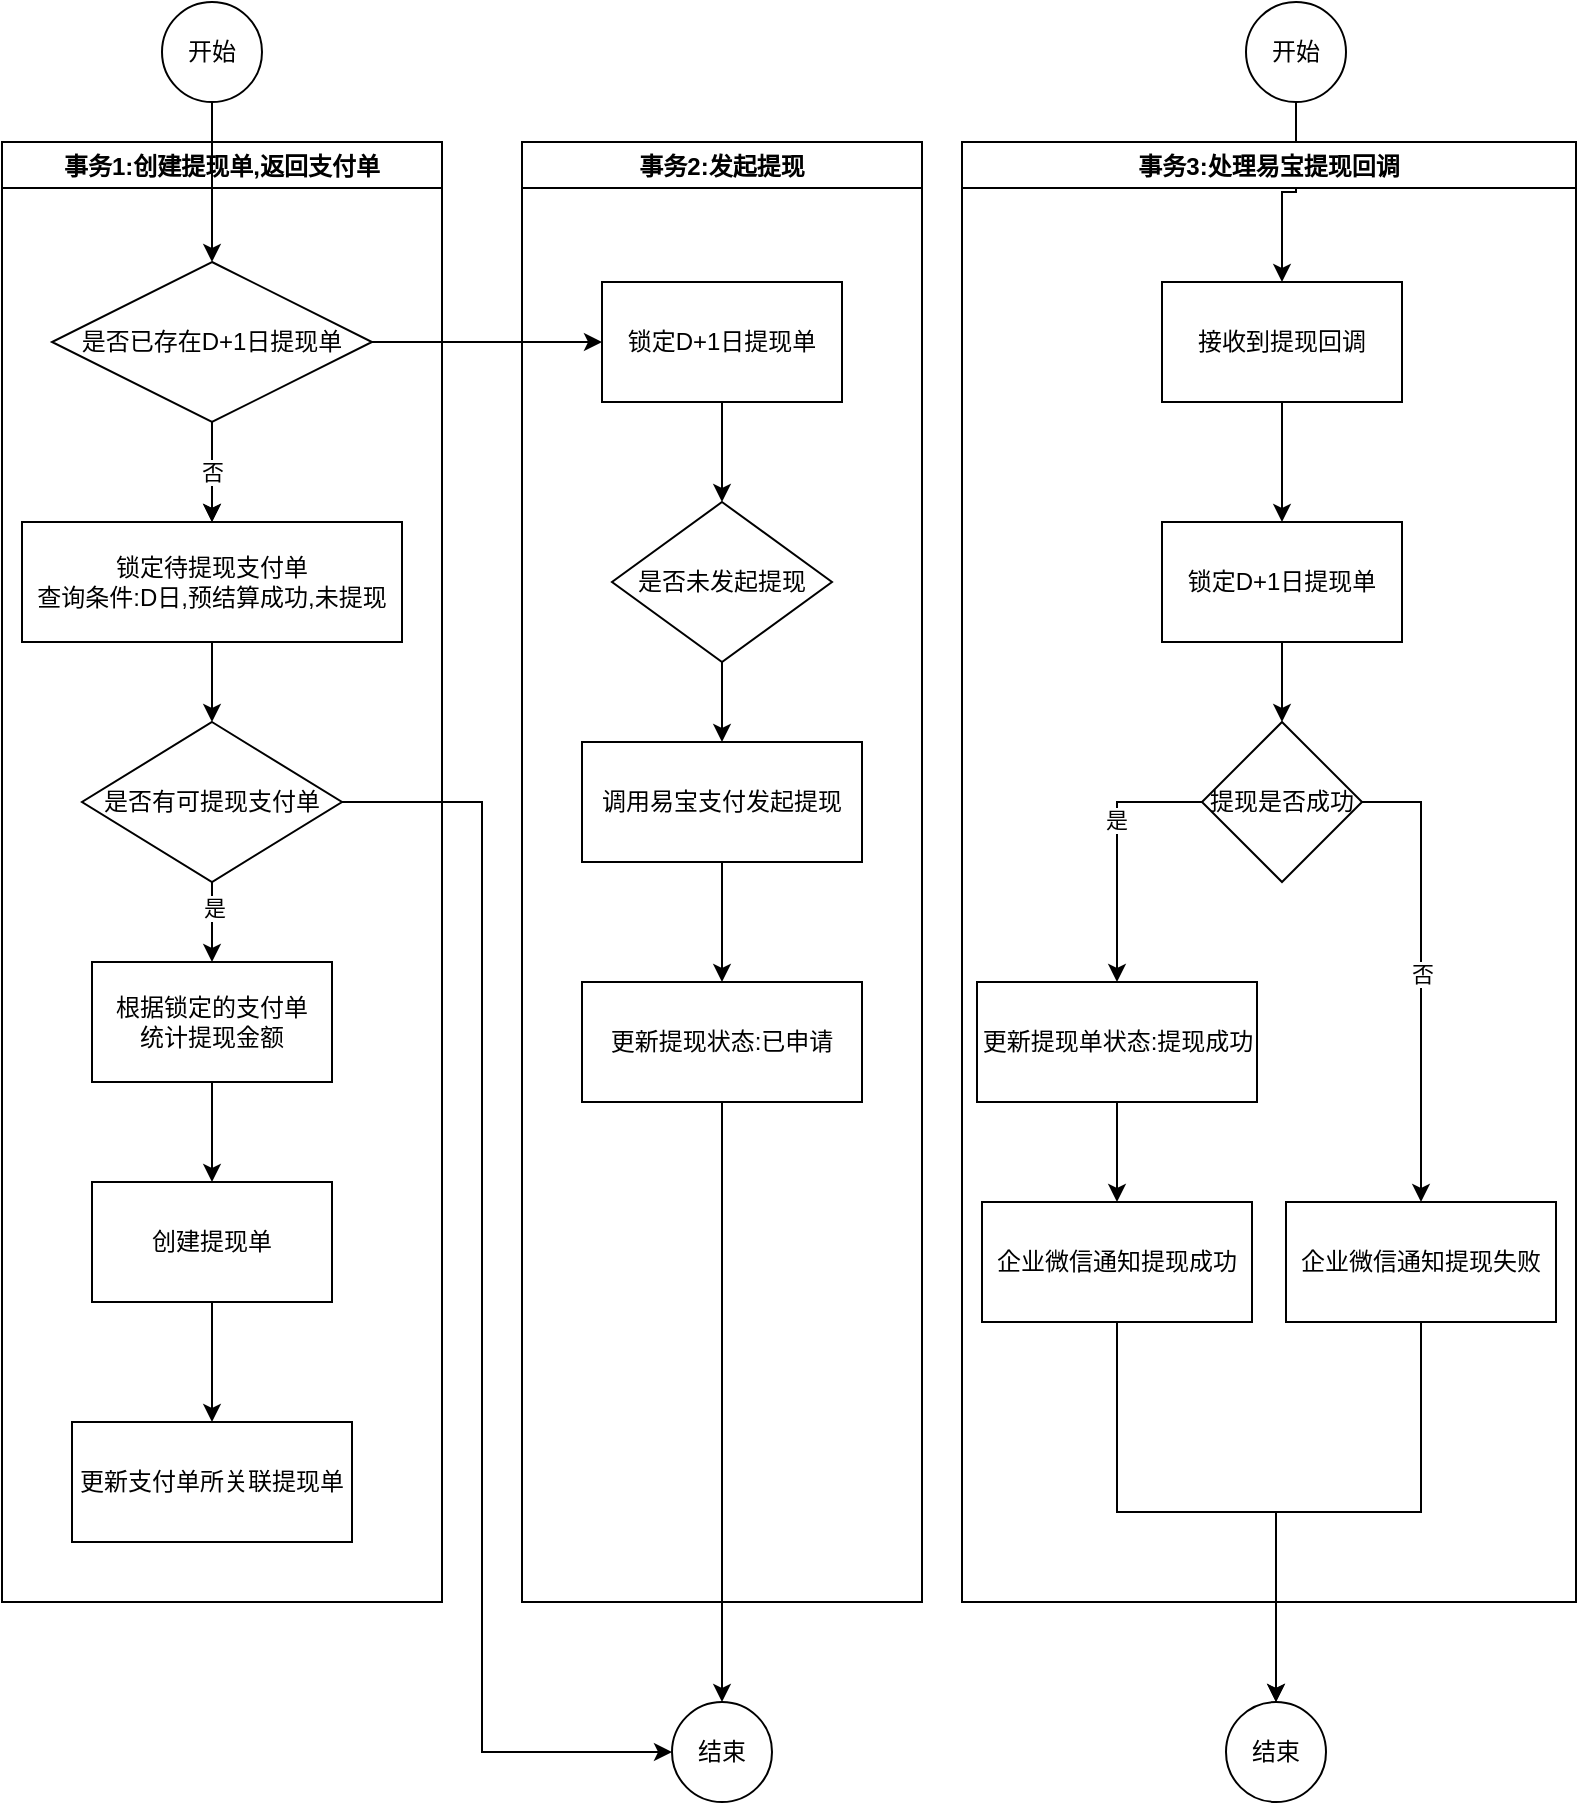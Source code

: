 <mxfile version="16.0.0" type="github">
  <diagram id="C5RBs43oDa-KdzZeNtuy" name="Page-1">
    <mxGraphModel dx="1501" dy="836" grid="1" gridSize="10" guides="1" tooltips="1" connect="1" arrows="1" fold="1" page="1" pageScale="1" pageWidth="827" pageHeight="1169" math="0" shadow="0">
      <root>
        <mxCell id="WIyWlLk6GJQsqaUBKTNV-0" />
        <mxCell id="WIyWlLk6GJQsqaUBKTNV-1" parent="WIyWlLk6GJQsqaUBKTNV-0" />
        <mxCell id="H0Ra5voVGbOj1V1L6YjC-26" style="edgeStyle=orthogonalEdgeStyle;rounded=0;orthogonalLoop=1;jettySize=auto;html=1;entryX=0;entryY=0.5;entryDx=0;entryDy=0;" edge="1" parent="WIyWlLk6GJQsqaUBKTNV-1" source="H0Ra5voVGbOj1V1L6YjC-3" target="H0Ra5voVGbOj1V1L6YjC-25">
          <mxGeometry relative="1" as="geometry">
            <Array as="points">
              <mxPoint x="260" y="470" />
              <mxPoint x="260" y="945" />
            </Array>
          </mxGeometry>
        </mxCell>
        <mxCell id="H0Ra5voVGbOj1V1L6YjC-21" style="edgeStyle=orthogonalEdgeStyle;rounded=0;orthogonalLoop=1;jettySize=auto;html=1;" edge="1" parent="WIyWlLk6GJQsqaUBKTNV-1" source="H0Ra5voVGbOj1V1L6YjC-5" target="H0Ra5voVGbOj1V1L6YjC-8">
          <mxGeometry relative="1" as="geometry" />
        </mxCell>
        <mxCell id="H0Ra5voVGbOj1V1L6YjC-22" style="edgeStyle=orthogonalEdgeStyle;rounded=0;orthogonalLoop=1;jettySize=auto;html=1;entryX=0.5;entryY=0;entryDx=0;entryDy=0;" edge="1" parent="WIyWlLk6GJQsqaUBKTNV-1" source="H0Ra5voVGbOj1V1L6YjC-8" target="H0Ra5voVGbOj1V1L6YjC-9">
          <mxGeometry relative="1" as="geometry" />
        </mxCell>
        <mxCell id="H0Ra5voVGbOj1V1L6YjC-8" value="锁定D+1日提现单" style="rounded=0;whiteSpace=wrap;html=1;" vertex="1" parent="WIyWlLk6GJQsqaUBKTNV-1">
          <mxGeometry x="320" y="210" width="120" height="60" as="geometry" />
        </mxCell>
        <mxCell id="H0Ra5voVGbOj1V1L6YjC-23" style="edgeStyle=orthogonalEdgeStyle;rounded=0;orthogonalLoop=1;jettySize=auto;html=1;exitX=0.5;exitY=1;exitDx=0;exitDy=0;" edge="1" parent="WIyWlLk6GJQsqaUBKTNV-1" source="H0Ra5voVGbOj1V1L6YjC-9" target="H0Ra5voVGbOj1V1L6YjC-10">
          <mxGeometry relative="1" as="geometry" />
        </mxCell>
        <mxCell id="H0Ra5voVGbOj1V1L6YjC-9" value="是否未发起提现" style="rhombus;whiteSpace=wrap;html=1;" vertex="1" parent="WIyWlLk6GJQsqaUBKTNV-1">
          <mxGeometry x="325" y="320" width="110" height="80" as="geometry" />
        </mxCell>
        <mxCell id="H0Ra5voVGbOj1V1L6YjC-24" style="edgeStyle=orthogonalEdgeStyle;rounded=0;orthogonalLoop=1;jettySize=auto;html=1;exitX=0.5;exitY=1;exitDx=0;exitDy=0;entryX=0.5;entryY=0;entryDx=0;entryDy=0;" edge="1" parent="WIyWlLk6GJQsqaUBKTNV-1" source="H0Ra5voVGbOj1V1L6YjC-10" target="H0Ra5voVGbOj1V1L6YjC-11">
          <mxGeometry relative="1" as="geometry" />
        </mxCell>
        <mxCell id="H0Ra5voVGbOj1V1L6YjC-10" value="调用易宝支付发起提现" style="rounded=0;whiteSpace=wrap;html=1;" vertex="1" parent="WIyWlLk6GJQsqaUBKTNV-1">
          <mxGeometry x="310" y="440" width="140" height="60" as="geometry" />
        </mxCell>
        <mxCell id="H0Ra5voVGbOj1V1L6YjC-27" style="edgeStyle=orthogonalEdgeStyle;rounded=0;orthogonalLoop=1;jettySize=auto;html=1;entryX=0.5;entryY=0;entryDx=0;entryDy=0;" edge="1" parent="WIyWlLk6GJQsqaUBKTNV-1" source="H0Ra5voVGbOj1V1L6YjC-11" target="H0Ra5voVGbOj1V1L6YjC-25">
          <mxGeometry relative="1" as="geometry" />
        </mxCell>
        <mxCell id="H0Ra5voVGbOj1V1L6YjC-11" value="更新提现状态:已申请" style="rounded=0;whiteSpace=wrap;html=1;" vertex="1" parent="WIyWlLk6GJQsqaUBKTNV-1">
          <mxGeometry x="310" y="560" width="140" height="60" as="geometry" />
        </mxCell>
        <mxCell id="H0Ra5voVGbOj1V1L6YjC-18" value="事务1:创建提现单,返回支付单" style="swimlane;" vertex="1" parent="WIyWlLk6GJQsqaUBKTNV-1">
          <mxGeometry x="20" y="140" width="220" height="730" as="geometry" />
        </mxCell>
        <mxCell id="H0Ra5voVGbOj1V1L6YjC-0" value="开始" style="ellipse;whiteSpace=wrap;html=1;aspect=fixed;" vertex="1" parent="H0Ra5voVGbOj1V1L6YjC-18">
          <mxGeometry x="80" y="-70" width="50" height="50" as="geometry" />
        </mxCell>
        <mxCell id="H0Ra5voVGbOj1V1L6YjC-1" value="锁定待提现支付单&lt;br&gt;查询条件:D日,预结算成功,未提现" style="rounded=0;whiteSpace=wrap;html=1;" vertex="1" parent="H0Ra5voVGbOj1V1L6YjC-18">
          <mxGeometry x="10" y="190" width="190" height="60" as="geometry" />
        </mxCell>
        <mxCell id="H0Ra5voVGbOj1V1L6YjC-2" value="根据锁定的支付单&lt;br&gt;统计提现金额" style="rounded=0;whiteSpace=wrap;html=1;" vertex="1" parent="H0Ra5voVGbOj1V1L6YjC-18">
          <mxGeometry x="45" y="410" width="120" height="60" as="geometry" />
        </mxCell>
        <mxCell id="H0Ra5voVGbOj1V1L6YjC-15" style="edgeStyle=orthogonalEdgeStyle;rounded=0;orthogonalLoop=1;jettySize=auto;html=1;entryX=0.5;entryY=0;entryDx=0;entryDy=0;" edge="1" parent="H0Ra5voVGbOj1V1L6YjC-18" source="H0Ra5voVGbOj1V1L6YjC-3" target="H0Ra5voVGbOj1V1L6YjC-2">
          <mxGeometry relative="1" as="geometry" />
        </mxCell>
        <mxCell id="H0Ra5voVGbOj1V1L6YjC-20" value="是" style="edgeLabel;html=1;align=center;verticalAlign=middle;resizable=0;points=[];" vertex="1" connectable="0" parent="H0Ra5voVGbOj1V1L6YjC-15">
          <mxGeometry x="-0.353" y="1" relative="1" as="geometry">
            <mxPoint as="offset" />
          </mxGeometry>
        </mxCell>
        <mxCell id="H0Ra5voVGbOj1V1L6YjC-3" value="是否有可提现支付单" style="rhombus;whiteSpace=wrap;html=1;" vertex="1" parent="H0Ra5voVGbOj1V1L6YjC-18">
          <mxGeometry x="40" y="290" width="130" height="80" as="geometry" />
        </mxCell>
        <mxCell id="H0Ra5voVGbOj1V1L6YjC-14" style="edgeStyle=orthogonalEdgeStyle;rounded=0;orthogonalLoop=1;jettySize=auto;html=1;exitX=0.5;exitY=1;exitDx=0;exitDy=0;" edge="1" parent="H0Ra5voVGbOj1V1L6YjC-18" source="H0Ra5voVGbOj1V1L6YjC-1" target="H0Ra5voVGbOj1V1L6YjC-3">
          <mxGeometry relative="1" as="geometry" />
        </mxCell>
        <mxCell id="H0Ra5voVGbOj1V1L6YjC-13" style="edgeStyle=orthogonalEdgeStyle;rounded=0;orthogonalLoop=1;jettySize=auto;html=1;exitX=0.5;exitY=1;exitDx=0;exitDy=0;" edge="1" parent="H0Ra5voVGbOj1V1L6YjC-18" source="H0Ra5voVGbOj1V1L6YjC-5" target="H0Ra5voVGbOj1V1L6YjC-1">
          <mxGeometry relative="1" as="geometry" />
        </mxCell>
        <mxCell id="H0Ra5voVGbOj1V1L6YjC-19" value="否" style="edgeStyle=orthogonalEdgeStyle;rounded=0;orthogonalLoop=1;jettySize=auto;html=1;" edge="1" parent="H0Ra5voVGbOj1V1L6YjC-18" source="H0Ra5voVGbOj1V1L6YjC-5" target="H0Ra5voVGbOj1V1L6YjC-1">
          <mxGeometry relative="1" as="geometry" />
        </mxCell>
        <mxCell id="H0Ra5voVGbOj1V1L6YjC-5" value="是否已存在D+1日提现单" style="rhombus;whiteSpace=wrap;html=1;" vertex="1" parent="H0Ra5voVGbOj1V1L6YjC-18">
          <mxGeometry x="25" y="60" width="160" height="80" as="geometry" />
        </mxCell>
        <mxCell id="H0Ra5voVGbOj1V1L6YjC-12" style="edgeStyle=orthogonalEdgeStyle;rounded=0;orthogonalLoop=1;jettySize=auto;html=1;entryX=0.5;entryY=0;entryDx=0;entryDy=0;" edge="1" parent="H0Ra5voVGbOj1V1L6YjC-18" source="H0Ra5voVGbOj1V1L6YjC-0" target="H0Ra5voVGbOj1V1L6YjC-5">
          <mxGeometry relative="1" as="geometry" />
        </mxCell>
        <mxCell id="H0Ra5voVGbOj1V1L6YjC-6" value="创建提现单" style="rounded=0;whiteSpace=wrap;html=1;" vertex="1" parent="H0Ra5voVGbOj1V1L6YjC-18">
          <mxGeometry x="45" y="520" width="120" height="60" as="geometry" />
        </mxCell>
        <mxCell id="H0Ra5voVGbOj1V1L6YjC-16" style="edgeStyle=orthogonalEdgeStyle;rounded=0;orthogonalLoop=1;jettySize=auto;html=1;exitX=0.5;exitY=1;exitDx=0;exitDy=0;" edge="1" parent="H0Ra5voVGbOj1V1L6YjC-18" source="H0Ra5voVGbOj1V1L6YjC-2" target="H0Ra5voVGbOj1V1L6YjC-6">
          <mxGeometry relative="1" as="geometry" />
        </mxCell>
        <mxCell id="H0Ra5voVGbOj1V1L6YjC-7" value="更新支付单所关联提现单" style="rounded=0;whiteSpace=wrap;html=1;" vertex="1" parent="H0Ra5voVGbOj1V1L6YjC-18">
          <mxGeometry x="35" y="640" width="140" height="60" as="geometry" />
        </mxCell>
        <mxCell id="H0Ra5voVGbOj1V1L6YjC-17" style="edgeStyle=orthogonalEdgeStyle;rounded=0;orthogonalLoop=1;jettySize=auto;html=1;entryX=0.5;entryY=0;entryDx=0;entryDy=0;" edge="1" parent="H0Ra5voVGbOj1V1L6YjC-18" source="H0Ra5voVGbOj1V1L6YjC-6" target="H0Ra5voVGbOj1V1L6YjC-7">
          <mxGeometry relative="1" as="geometry" />
        </mxCell>
        <mxCell id="H0Ra5voVGbOj1V1L6YjC-25" value="结束" style="ellipse;whiteSpace=wrap;html=1;aspect=fixed;" vertex="1" parent="WIyWlLk6GJQsqaUBKTNV-1">
          <mxGeometry x="355" y="920" width="50" height="50" as="geometry" />
        </mxCell>
        <mxCell id="H0Ra5voVGbOj1V1L6YjC-28" value="事务2:发起提现" style="swimlane;" vertex="1" parent="WIyWlLk6GJQsqaUBKTNV-1">
          <mxGeometry x="280" y="140" width="200" height="730" as="geometry" />
        </mxCell>
        <mxCell id="H0Ra5voVGbOj1V1L6YjC-36" style="edgeStyle=orthogonalEdgeStyle;rounded=0;orthogonalLoop=1;jettySize=auto;html=1;entryX=0.5;entryY=0;entryDx=0;entryDy=0;" edge="1" parent="WIyWlLk6GJQsqaUBKTNV-1" source="H0Ra5voVGbOj1V1L6YjC-29" target="H0Ra5voVGbOj1V1L6YjC-31">
          <mxGeometry relative="1" as="geometry" />
        </mxCell>
        <mxCell id="H0Ra5voVGbOj1V1L6YjC-29" value="开始" style="ellipse;whiteSpace=wrap;html=1;aspect=fixed;" vertex="1" parent="WIyWlLk6GJQsqaUBKTNV-1">
          <mxGeometry x="642" y="70" width="50" height="50" as="geometry" />
        </mxCell>
        <mxCell id="H0Ra5voVGbOj1V1L6YjC-35" value="事务3:处理易宝提现回调" style="swimlane;" vertex="1" parent="WIyWlLk6GJQsqaUBKTNV-1">
          <mxGeometry x="500" y="140" width="307" height="730" as="geometry" />
        </mxCell>
        <mxCell id="H0Ra5voVGbOj1V1L6YjC-38" style="edgeStyle=orthogonalEdgeStyle;rounded=0;orthogonalLoop=1;jettySize=auto;html=1;exitX=0.5;exitY=1;exitDx=0;exitDy=0;entryX=0.5;entryY=0;entryDx=0;entryDy=0;" edge="1" parent="H0Ra5voVGbOj1V1L6YjC-35" source="H0Ra5voVGbOj1V1L6YjC-30" target="H0Ra5voVGbOj1V1L6YjC-32">
          <mxGeometry relative="1" as="geometry" />
        </mxCell>
        <mxCell id="H0Ra5voVGbOj1V1L6YjC-30" value="锁定D+1日提现单" style="rounded=0;whiteSpace=wrap;html=1;" vertex="1" parent="H0Ra5voVGbOj1V1L6YjC-35">
          <mxGeometry x="100" y="190" width="120" height="60" as="geometry" />
        </mxCell>
        <mxCell id="H0Ra5voVGbOj1V1L6YjC-37" style="edgeStyle=orthogonalEdgeStyle;rounded=0;orthogonalLoop=1;jettySize=auto;html=1;exitX=0.5;exitY=1;exitDx=0;exitDy=0;" edge="1" parent="H0Ra5voVGbOj1V1L6YjC-35" source="H0Ra5voVGbOj1V1L6YjC-31" target="H0Ra5voVGbOj1V1L6YjC-30">
          <mxGeometry relative="1" as="geometry" />
        </mxCell>
        <mxCell id="H0Ra5voVGbOj1V1L6YjC-31" value="接收到提现回调" style="rounded=0;whiteSpace=wrap;html=1;" vertex="1" parent="H0Ra5voVGbOj1V1L6YjC-35">
          <mxGeometry x="100" y="70" width="120" height="60" as="geometry" />
        </mxCell>
        <mxCell id="H0Ra5voVGbOj1V1L6YjC-39" style="edgeStyle=orthogonalEdgeStyle;rounded=0;orthogonalLoop=1;jettySize=auto;html=1;entryX=0.5;entryY=0;entryDx=0;entryDy=0;exitX=0;exitY=0.5;exitDx=0;exitDy=0;" edge="1" parent="H0Ra5voVGbOj1V1L6YjC-35" source="H0Ra5voVGbOj1V1L6YjC-32" target="H0Ra5voVGbOj1V1L6YjC-33">
          <mxGeometry relative="1" as="geometry" />
        </mxCell>
        <mxCell id="H0Ra5voVGbOj1V1L6YjC-41" value="是" style="edgeLabel;html=1;align=center;verticalAlign=middle;resizable=0;points=[];" vertex="1" connectable="0" parent="H0Ra5voVGbOj1V1L6YjC-39">
          <mxGeometry x="-0.23" y="-1" relative="1" as="geometry">
            <mxPoint as="offset" />
          </mxGeometry>
        </mxCell>
        <mxCell id="H0Ra5voVGbOj1V1L6YjC-32" value="提现是否成功" style="rhombus;whiteSpace=wrap;html=1;" vertex="1" parent="H0Ra5voVGbOj1V1L6YjC-35">
          <mxGeometry x="120" y="290" width="80" height="80" as="geometry" />
        </mxCell>
        <mxCell id="H0Ra5voVGbOj1V1L6YjC-42" style="edgeStyle=orthogonalEdgeStyle;rounded=0;orthogonalLoop=1;jettySize=auto;html=1;entryX=0.5;entryY=0;entryDx=0;entryDy=0;" edge="1" parent="H0Ra5voVGbOj1V1L6YjC-35" source="H0Ra5voVGbOj1V1L6YjC-33" target="H0Ra5voVGbOj1V1L6YjC-34">
          <mxGeometry relative="1" as="geometry" />
        </mxCell>
        <mxCell id="H0Ra5voVGbOj1V1L6YjC-33" value="更新提现单状态:提现成功" style="rounded=0;whiteSpace=wrap;html=1;" vertex="1" parent="H0Ra5voVGbOj1V1L6YjC-35">
          <mxGeometry x="7.5" y="420" width="140" height="60" as="geometry" />
        </mxCell>
        <mxCell id="H0Ra5voVGbOj1V1L6YjC-34" value="企业微信通知提现成功" style="rounded=0;whiteSpace=wrap;html=1;" vertex="1" parent="H0Ra5voVGbOj1V1L6YjC-35">
          <mxGeometry x="10" y="530" width="135" height="60" as="geometry" />
        </mxCell>
        <mxCell id="H0Ra5voVGbOj1V1L6YjC-45" style="edgeStyle=orthogonalEdgeStyle;rounded=0;orthogonalLoop=1;jettySize=auto;html=1;entryX=0.5;entryY=0;entryDx=0;entryDy=0;" edge="1" parent="WIyWlLk6GJQsqaUBKTNV-1" source="H0Ra5voVGbOj1V1L6YjC-43" target="H0Ra5voVGbOj1V1L6YjC-44">
          <mxGeometry relative="1" as="geometry" />
        </mxCell>
        <mxCell id="H0Ra5voVGbOj1V1L6YjC-43" value="企业微信通知提现失败" style="rounded=0;whiteSpace=wrap;html=1;" vertex="1" parent="WIyWlLk6GJQsqaUBKTNV-1">
          <mxGeometry x="662" y="670" width="135" height="60" as="geometry" />
        </mxCell>
        <mxCell id="H0Ra5voVGbOj1V1L6YjC-40" value="否" style="edgeStyle=orthogonalEdgeStyle;rounded=0;orthogonalLoop=1;jettySize=auto;html=1;exitX=1;exitY=0.5;exitDx=0;exitDy=0;entryX=0.5;entryY=0;entryDx=0;entryDy=0;" edge="1" parent="WIyWlLk6GJQsqaUBKTNV-1" source="H0Ra5voVGbOj1V1L6YjC-32" target="H0Ra5voVGbOj1V1L6YjC-43">
          <mxGeometry relative="1" as="geometry">
            <Array as="points">
              <mxPoint x="730" y="470" />
            </Array>
          </mxGeometry>
        </mxCell>
        <mxCell id="H0Ra5voVGbOj1V1L6YjC-44" value="结束" style="ellipse;whiteSpace=wrap;html=1;aspect=fixed;" vertex="1" parent="WIyWlLk6GJQsqaUBKTNV-1">
          <mxGeometry x="632" y="920" width="50" height="50" as="geometry" />
        </mxCell>
        <mxCell id="H0Ra5voVGbOj1V1L6YjC-46" style="edgeStyle=orthogonalEdgeStyle;rounded=0;orthogonalLoop=1;jettySize=auto;html=1;entryX=0.5;entryY=0;entryDx=0;entryDy=0;" edge="1" parent="WIyWlLk6GJQsqaUBKTNV-1" source="H0Ra5voVGbOj1V1L6YjC-34" target="H0Ra5voVGbOj1V1L6YjC-44">
          <mxGeometry relative="1" as="geometry" />
        </mxCell>
      </root>
    </mxGraphModel>
  </diagram>
</mxfile>
